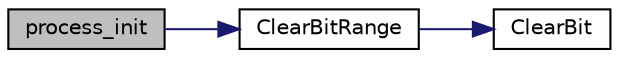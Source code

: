 digraph "process_init"
{
 // LATEX_PDF_SIZE
  edge [fontname="Helvetica",fontsize="10",labelfontname="Helvetica",labelfontsize="10"];
  node [fontname="Helvetica",fontsize="10",shape=record];
  rankdir="LR";
  Node1 [label="process_init",height=0.2,width=0.4,color="black", fillcolor="grey75", style="filled", fontcolor="black",tooltip="Initializes the kernel's process data structures and parameters."];
  Node1 -> Node2 [color="midnightblue",fontsize="10",style="solid",fontname="Helvetica"];
  Node2 [label="ClearBitRange",height=0.2,width=0.4,color="black", fillcolor="white", style="filled",URL="$bitmap_8c.html#ac411bcde8500dba1cd5b676d8f02c230",tooltip="Clears a range of bits from start to end."];
  Node2 -> Node3 [color="midnightblue",fontsize="10",style="solid",fontname="Helvetica"];
  Node3 [label="ClearBit",height=0.2,width=0.4,color="black", fillcolor="white", style="filled",URL="$bitmap_8c.html#a1450145a97ea1efa0f35f6aaf05dbcd9",tooltip="Clears a specific bit in a bitmap."];
}
